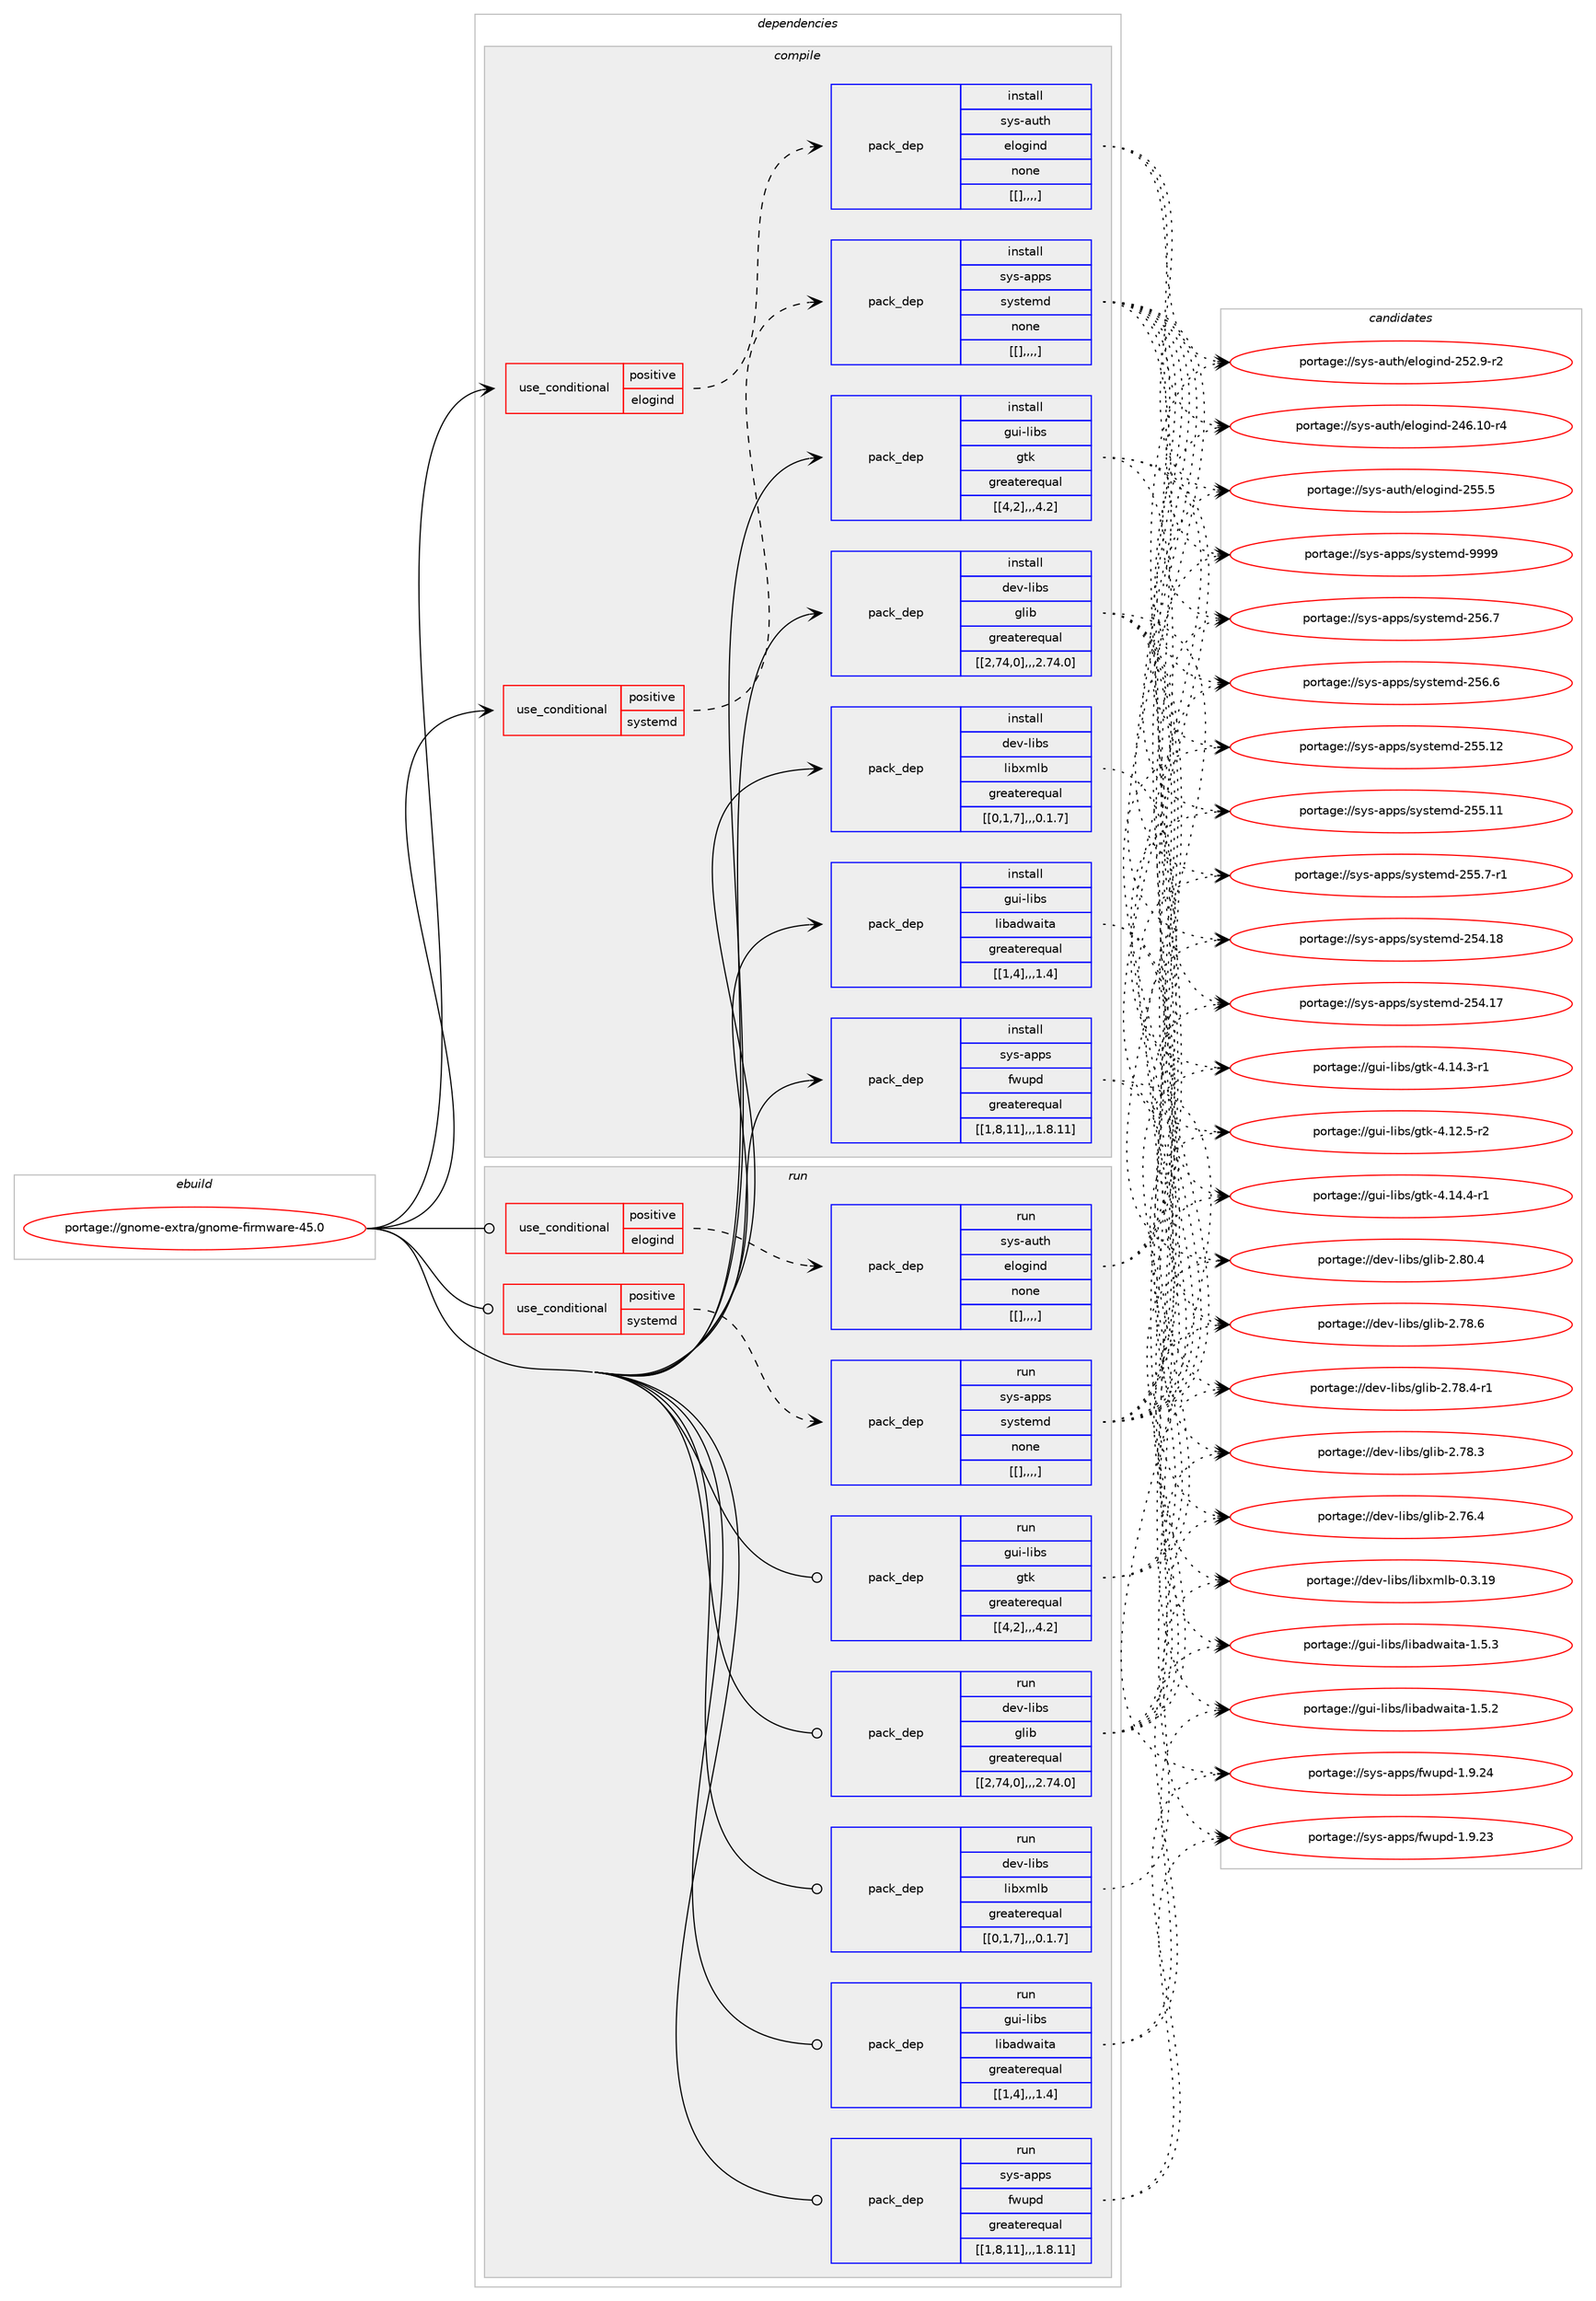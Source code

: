 digraph prolog {

# *************
# Graph options
# *************

newrank=true;
concentrate=true;
compound=true;
graph [rankdir=LR,fontname=Helvetica,fontsize=10,ranksep=1.5];#, ranksep=2.5, nodesep=0.2];
edge  [arrowhead=vee];
node  [fontname=Helvetica,fontsize=10];

# **********
# The ebuild
# **********

subgraph cluster_leftcol {
color=gray;
label=<<i>ebuild</i>>;
id [label="portage://gnome-extra/gnome-firmware-45.0", color=red, width=4, href="../gnome-extra/gnome-firmware-45.0.svg"];
}

# ****************
# The dependencies
# ****************

subgraph cluster_midcol {
color=gray;
label=<<i>dependencies</i>>;
subgraph cluster_compile {
fillcolor="#eeeeee";
style=filled;
label=<<i>compile</i>>;
subgraph cond70319 {
dependency251043 [label=<<TABLE BORDER="0" CELLBORDER="1" CELLSPACING="0" CELLPADDING="4"><TR><TD ROWSPAN="3" CELLPADDING="10">use_conditional</TD></TR><TR><TD>positive</TD></TR><TR><TD>elogind</TD></TR></TABLE>>, shape=none, color=red];
subgraph pack179112 {
dependency251048 [label=<<TABLE BORDER="0" CELLBORDER="1" CELLSPACING="0" CELLPADDING="4" WIDTH="220"><TR><TD ROWSPAN="6" CELLPADDING="30">pack_dep</TD></TR><TR><TD WIDTH="110">install</TD></TR><TR><TD>sys-auth</TD></TR><TR><TD>elogind</TD></TR><TR><TD>none</TD></TR><TR><TD>[[],,,,]</TD></TR></TABLE>>, shape=none, color=blue];
}
dependency251043:e -> dependency251048:w [weight=20,style="dashed",arrowhead="vee"];
}
id:e -> dependency251043:w [weight=20,style="solid",arrowhead="vee"];
subgraph cond70323 {
dependency251072 [label=<<TABLE BORDER="0" CELLBORDER="1" CELLSPACING="0" CELLPADDING="4"><TR><TD ROWSPAN="3" CELLPADDING="10">use_conditional</TD></TR><TR><TD>positive</TD></TR><TR><TD>systemd</TD></TR></TABLE>>, shape=none, color=red];
subgraph pack179126 {
dependency251074 [label=<<TABLE BORDER="0" CELLBORDER="1" CELLSPACING="0" CELLPADDING="4" WIDTH="220"><TR><TD ROWSPAN="6" CELLPADDING="30">pack_dep</TD></TR><TR><TD WIDTH="110">install</TD></TR><TR><TD>sys-apps</TD></TR><TR><TD>systemd</TD></TR><TR><TD>none</TD></TR><TR><TD>[[],,,,]</TD></TR></TABLE>>, shape=none, color=blue];
}
dependency251072:e -> dependency251074:w [weight=20,style="dashed",arrowhead="vee"];
}
id:e -> dependency251072:w [weight=20,style="solid",arrowhead="vee"];
subgraph pack179130 {
dependency251079 [label=<<TABLE BORDER="0" CELLBORDER="1" CELLSPACING="0" CELLPADDING="4" WIDTH="220"><TR><TD ROWSPAN="6" CELLPADDING="30">pack_dep</TD></TR><TR><TD WIDTH="110">install</TD></TR><TR><TD>dev-libs</TD></TR><TR><TD>glib</TD></TR><TR><TD>greaterequal</TD></TR><TR><TD>[[2,74,0],,,2.74.0]</TD></TR></TABLE>>, shape=none, color=blue];
}
id:e -> dependency251079:w [weight=20,style="solid",arrowhead="vee"];
subgraph pack179160 {
dependency251123 [label=<<TABLE BORDER="0" CELLBORDER="1" CELLSPACING="0" CELLPADDING="4" WIDTH="220"><TR><TD ROWSPAN="6" CELLPADDING="30">pack_dep</TD></TR><TR><TD WIDTH="110">install</TD></TR><TR><TD>dev-libs</TD></TR><TR><TD>libxmlb</TD></TR><TR><TD>greaterequal</TD></TR><TR><TD>[[0,1,7],,,0.1.7]</TD></TR></TABLE>>, shape=none, color=blue];
}
id:e -> dependency251123:w [weight=20,style="solid",arrowhead="vee"];
subgraph pack179174 {
dependency251192 [label=<<TABLE BORDER="0" CELLBORDER="1" CELLSPACING="0" CELLPADDING="4" WIDTH="220"><TR><TD ROWSPAN="6" CELLPADDING="30">pack_dep</TD></TR><TR><TD WIDTH="110">install</TD></TR><TR><TD>gui-libs</TD></TR><TR><TD>gtk</TD></TR><TR><TD>greaterequal</TD></TR><TR><TD>[[4,2],,,4.2]</TD></TR></TABLE>>, shape=none, color=blue];
}
id:e -> dependency251192:w [weight=20,style="solid",arrowhead="vee"];
subgraph pack179222 {
dependency251194 [label=<<TABLE BORDER="0" CELLBORDER="1" CELLSPACING="0" CELLPADDING="4" WIDTH="220"><TR><TD ROWSPAN="6" CELLPADDING="30">pack_dep</TD></TR><TR><TD WIDTH="110">install</TD></TR><TR><TD>gui-libs</TD></TR><TR><TD>libadwaita</TD></TR><TR><TD>greaterequal</TD></TR><TR><TD>[[1,4],,,1.4]</TD></TR></TABLE>>, shape=none, color=blue];
}
id:e -> dependency251194:w [weight=20,style="solid",arrowhead="vee"];
subgraph pack179232 {
dependency251262 [label=<<TABLE BORDER="0" CELLBORDER="1" CELLSPACING="0" CELLPADDING="4" WIDTH="220"><TR><TD ROWSPAN="6" CELLPADDING="30">pack_dep</TD></TR><TR><TD WIDTH="110">install</TD></TR><TR><TD>sys-apps</TD></TR><TR><TD>fwupd</TD></TR><TR><TD>greaterequal</TD></TR><TR><TD>[[1,8,11],,,1.8.11]</TD></TR></TABLE>>, shape=none, color=blue];
}
id:e -> dependency251262:w [weight=20,style="solid",arrowhead="vee"];
}
subgraph cluster_compileandrun {
fillcolor="#eeeeee";
style=filled;
label=<<i>compile and run</i>>;
}
subgraph cluster_run {
fillcolor="#eeeeee";
style=filled;
label=<<i>run</i>>;
subgraph cond70384 {
dependency251313 [label=<<TABLE BORDER="0" CELLBORDER="1" CELLSPACING="0" CELLPADDING="4"><TR><TD ROWSPAN="3" CELLPADDING="10">use_conditional</TD></TR><TR><TD>positive</TD></TR><TR><TD>elogind</TD></TR></TABLE>>, shape=none, color=red];
subgraph pack179313 {
dependency251315 [label=<<TABLE BORDER="0" CELLBORDER="1" CELLSPACING="0" CELLPADDING="4" WIDTH="220"><TR><TD ROWSPAN="6" CELLPADDING="30">pack_dep</TD></TR><TR><TD WIDTH="110">run</TD></TR><TR><TD>sys-auth</TD></TR><TR><TD>elogind</TD></TR><TR><TD>none</TD></TR><TR><TD>[[],,,,]</TD></TR></TABLE>>, shape=none, color=blue];
}
dependency251313:e -> dependency251315:w [weight=20,style="dashed",arrowhead="vee"];
}
id:e -> dependency251313:w [weight=20,style="solid",arrowhead="odot"];
subgraph cond70392 {
dependency251356 [label=<<TABLE BORDER="0" CELLBORDER="1" CELLSPACING="0" CELLPADDING="4"><TR><TD ROWSPAN="3" CELLPADDING="10">use_conditional</TD></TR><TR><TD>positive</TD></TR><TR><TD>systemd</TD></TR></TABLE>>, shape=none, color=red];
subgraph pack179385 {
dependency251397 [label=<<TABLE BORDER="0" CELLBORDER="1" CELLSPACING="0" CELLPADDING="4" WIDTH="220"><TR><TD ROWSPAN="6" CELLPADDING="30">pack_dep</TD></TR><TR><TD WIDTH="110">run</TD></TR><TR><TD>sys-apps</TD></TR><TR><TD>systemd</TD></TR><TR><TD>none</TD></TR><TR><TD>[[],,,,]</TD></TR></TABLE>>, shape=none, color=blue];
}
dependency251356:e -> dependency251397:w [weight=20,style="dashed",arrowhead="vee"];
}
id:e -> dependency251356:w [weight=20,style="solid",arrowhead="odot"];
subgraph pack179398 {
dependency251477 [label=<<TABLE BORDER="0" CELLBORDER="1" CELLSPACING="0" CELLPADDING="4" WIDTH="220"><TR><TD ROWSPAN="6" CELLPADDING="30">pack_dep</TD></TR><TR><TD WIDTH="110">run</TD></TR><TR><TD>dev-libs</TD></TR><TR><TD>glib</TD></TR><TR><TD>greaterequal</TD></TR><TR><TD>[[2,74,0],,,2.74.0]</TD></TR></TABLE>>, shape=none, color=blue];
}
id:e -> dependency251477:w [weight=20,style="solid",arrowhead="odot"];
subgraph pack179451 {
dependency251521 [label=<<TABLE BORDER="0" CELLBORDER="1" CELLSPACING="0" CELLPADDING="4" WIDTH="220"><TR><TD ROWSPAN="6" CELLPADDING="30">pack_dep</TD></TR><TR><TD WIDTH="110">run</TD></TR><TR><TD>dev-libs</TD></TR><TR><TD>libxmlb</TD></TR><TR><TD>greaterequal</TD></TR><TR><TD>[[0,1,7],,,0.1.7]</TD></TR></TABLE>>, shape=none, color=blue];
}
id:e -> dependency251521:w [weight=20,style="solid",arrowhead="odot"];
subgraph pack179485 {
dependency251528 [label=<<TABLE BORDER="0" CELLBORDER="1" CELLSPACING="0" CELLPADDING="4" WIDTH="220"><TR><TD ROWSPAN="6" CELLPADDING="30">pack_dep</TD></TR><TR><TD WIDTH="110">run</TD></TR><TR><TD>gui-libs</TD></TR><TR><TD>gtk</TD></TR><TR><TD>greaterequal</TD></TR><TR><TD>[[4,2],,,4.2]</TD></TR></TABLE>>, shape=none, color=blue];
}
id:e -> dependency251528:w [weight=20,style="solid",arrowhead="odot"];
subgraph pack179487 {
dependency251532 [label=<<TABLE BORDER="0" CELLBORDER="1" CELLSPACING="0" CELLPADDING="4" WIDTH="220"><TR><TD ROWSPAN="6" CELLPADDING="30">pack_dep</TD></TR><TR><TD WIDTH="110">run</TD></TR><TR><TD>gui-libs</TD></TR><TR><TD>libadwaita</TD></TR><TR><TD>greaterequal</TD></TR><TR><TD>[[1,4],,,1.4]</TD></TR></TABLE>>, shape=none, color=blue];
}
id:e -> dependency251532:w [weight=20,style="solid",arrowhead="odot"];
subgraph pack179538 {
dependency251591 [label=<<TABLE BORDER="0" CELLBORDER="1" CELLSPACING="0" CELLPADDING="4" WIDTH="220"><TR><TD ROWSPAN="6" CELLPADDING="30">pack_dep</TD></TR><TR><TD WIDTH="110">run</TD></TR><TR><TD>sys-apps</TD></TR><TR><TD>fwupd</TD></TR><TR><TD>greaterequal</TD></TR><TR><TD>[[1,8,11],,,1.8.11]</TD></TR></TABLE>>, shape=none, color=blue];
}
id:e -> dependency251591:w [weight=20,style="solid",arrowhead="odot"];
}
}

# **************
# The candidates
# **************

subgraph cluster_choices {
rank=same;
color=gray;
label=<<i>candidates</i>>;

subgraph choice178182 {
color=black;
nodesep=1;
choice115121115459711711610447101108111103105110100455053534653 [label="portage://sys-auth/elogind-255.5", color=red, width=4,href="../sys-auth/elogind-255.5.svg"];
choice1151211154597117116104471011081111031051101004550535046574511450 [label="portage://sys-auth/elogind-252.9-r2", color=red, width=4,href="../sys-auth/elogind-252.9-r2.svg"];
choice115121115459711711610447101108111103105110100455052544649484511452 [label="portage://sys-auth/elogind-246.10-r4", color=red, width=4,href="../sys-auth/elogind-246.10-r4.svg"];
dependency251048:e -> choice115121115459711711610447101108111103105110100455053534653:w [style=dotted,weight="100"];
dependency251048:e -> choice1151211154597117116104471011081111031051101004550535046574511450:w [style=dotted,weight="100"];
dependency251048:e -> choice115121115459711711610447101108111103105110100455052544649484511452:w [style=dotted,weight="100"];
}
subgraph choice178185 {
color=black;
nodesep=1;
choice1151211154597112112115471151211151161011091004557575757 [label="portage://sys-apps/systemd-9999", color=red, width=4,href="../sys-apps/systemd-9999.svg"];
choice115121115459711211211547115121115116101109100455053544655 [label="portage://sys-apps/systemd-256.7", color=red, width=4,href="../sys-apps/systemd-256.7.svg"];
choice115121115459711211211547115121115116101109100455053544654 [label="portage://sys-apps/systemd-256.6", color=red, width=4,href="../sys-apps/systemd-256.6.svg"];
choice11512111545971121121154711512111511610110910045505353464950 [label="portage://sys-apps/systemd-255.12", color=red, width=4,href="../sys-apps/systemd-255.12.svg"];
choice11512111545971121121154711512111511610110910045505353464949 [label="portage://sys-apps/systemd-255.11", color=red, width=4,href="../sys-apps/systemd-255.11.svg"];
choice1151211154597112112115471151211151161011091004550535346554511449 [label="portage://sys-apps/systemd-255.7-r1", color=red, width=4,href="../sys-apps/systemd-255.7-r1.svg"];
choice11512111545971121121154711512111511610110910045505352464956 [label="portage://sys-apps/systemd-254.18", color=red, width=4,href="../sys-apps/systemd-254.18.svg"];
choice11512111545971121121154711512111511610110910045505352464955 [label="portage://sys-apps/systemd-254.17", color=red, width=4,href="../sys-apps/systemd-254.17.svg"];
dependency251074:e -> choice1151211154597112112115471151211151161011091004557575757:w [style=dotted,weight="100"];
dependency251074:e -> choice115121115459711211211547115121115116101109100455053544655:w [style=dotted,weight="100"];
dependency251074:e -> choice115121115459711211211547115121115116101109100455053544654:w [style=dotted,weight="100"];
dependency251074:e -> choice11512111545971121121154711512111511610110910045505353464950:w [style=dotted,weight="100"];
dependency251074:e -> choice11512111545971121121154711512111511610110910045505353464949:w [style=dotted,weight="100"];
dependency251074:e -> choice1151211154597112112115471151211151161011091004550535346554511449:w [style=dotted,weight="100"];
dependency251074:e -> choice11512111545971121121154711512111511610110910045505352464956:w [style=dotted,weight="100"];
dependency251074:e -> choice11512111545971121121154711512111511610110910045505352464955:w [style=dotted,weight="100"];
}
subgraph choice178189 {
color=black;
nodesep=1;
choice1001011184510810598115471031081059845504656484652 [label="portage://dev-libs/glib-2.80.4", color=red, width=4,href="../dev-libs/glib-2.80.4.svg"];
choice1001011184510810598115471031081059845504655564654 [label="portage://dev-libs/glib-2.78.6", color=red, width=4,href="../dev-libs/glib-2.78.6.svg"];
choice10010111845108105981154710310810598455046555646524511449 [label="portage://dev-libs/glib-2.78.4-r1", color=red, width=4,href="../dev-libs/glib-2.78.4-r1.svg"];
choice1001011184510810598115471031081059845504655564651 [label="portage://dev-libs/glib-2.78.3", color=red, width=4,href="../dev-libs/glib-2.78.3.svg"];
choice1001011184510810598115471031081059845504655544652 [label="portage://dev-libs/glib-2.76.4", color=red, width=4,href="../dev-libs/glib-2.76.4.svg"];
dependency251079:e -> choice1001011184510810598115471031081059845504656484652:w [style=dotted,weight="100"];
dependency251079:e -> choice1001011184510810598115471031081059845504655564654:w [style=dotted,weight="100"];
dependency251079:e -> choice10010111845108105981154710310810598455046555646524511449:w [style=dotted,weight="100"];
dependency251079:e -> choice1001011184510810598115471031081059845504655564651:w [style=dotted,weight="100"];
dependency251079:e -> choice1001011184510810598115471031081059845504655544652:w [style=dotted,weight="100"];
}
subgraph choice178196 {
color=black;
nodesep=1;
choice100101118451081059811547108105981201091089845484651464957 [label="portage://dev-libs/libxmlb-0.3.19", color=red, width=4,href="../dev-libs/libxmlb-0.3.19.svg"];
dependency251123:e -> choice100101118451081059811547108105981201091089845484651464957:w [style=dotted,weight="100"];
}
subgraph choice178238 {
color=black;
nodesep=1;
choice103117105451081059811547103116107455246495246524511449 [label="portage://gui-libs/gtk-4.14.4-r1", color=red, width=4,href="../gui-libs/gtk-4.14.4-r1.svg"];
choice103117105451081059811547103116107455246495246514511449 [label="portage://gui-libs/gtk-4.14.3-r1", color=red, width=4,href="../gui-libs/gtk-4.14.3-r1.svg"];
choice103117105451081059811547103116107455246495046534511450 [label="portage://gui-libs/gtk-4.12.5-r2", color=red, width=4,href="../gui-libs/gtk-4.12.5-r2.svg"];
dependency251192:e -> choice103117105451081059811547103116107455246495246524511449:w [style=dotted,weight="100"];
dependency251192:e -> choice103117105451081059811547103116107455246495246514511449:w [style=dotted,weight="100"];
dependency251192:e -> choice103117105451081059811547103116107455246495046534511450:w [style=dotted,weight="100"];
}
subgraph choice178275 {
color=black;
nodesep=1;
choice10311710545108105981154710810598971001199710511697454946534651 [label="portage://gui-libs/libadwaita-1.5.3", color=red, width=4,href="../gui-libs/libadwaita-1.5.3.svg"];
choice10311710545108105981154710810598971001199710511697454946534650 [label="portage://gui-libs/libadwaita-1.5.2", color=red, width=4,href="../gui-libs/libadwaita-1.5.2.svg"];
dependency251194:e -> choice10311710545108105981154710810598971001199710511697454946534651:w [style=dotted,weight="100"];
dependency251194:e -> choice10311710545108105981154710810598971001199710511697454946534650:w [style=dotted,weight="100"];
}
subgraph choice178361 {
color=black;
nodesep=1;
choice11512111545971121121154710211911711210045494657465052 [label="portage://sys-apps/fwupd-1.9.24", color=red, width=4,href="../sys-apps/fwupd-1.9.24.svg"];
choice11512111545971121121154710211911711210045494657465051 [label="portage://sys-apps/fwupd-1.9.23", color=red, width=4,href="../sys-apps/fwupd-1.9.23.svg"];
dependency251262:e -> choice11512111545971121121154710211911711210045494657465052:w [style=dotted,weight="100"];
dependency251262:e -> choice11512111545971121121154710211911711210045494657465051:w [style=dotted,weight="100"];
}
subgraph choice178408 {
color=black;
nodesep=1;
choice115121115459711711610447101108111103105110100455053534653 [label="portage://sys-auth/elogind-255.5", color=red, width=4,href="../sys-auth/elogind-255.5.svg"];
choice1151211154597117116104471011081111031051101004550535046574511450 [label="portage://sys-auth/elogind-252.9-r2", color=red, width=4,href="../sys-auth/elogind-252.9-r2.svg"];
choice115121115459711711610447101108111103105110100455052544649484511452 [label="portage://sys-auth/elogind-246.10-r4", color=red, width=4,href="../sys-auth/elogind-246.10-r4.svg"];
dependency251315:e -> choice115121115459711711610447101108111103105110100455053534653:w [style=dotted,weight="100"];
dependency251315:e -> choice1151211154597117116104471011081111031051101004550535046574511450:w [style=dotted,weight="100"];
dependency251315:e -> choice115121115459711711610447101108111103105110100455052544649484511452:w [style=dotted,weight="100"];
}
subgraph choice178427 {
color=black;
nodesep=1;
choice1151211154597112112115471151211151161011091004557575757 [label="portage://sys-apps/systemd-9999", color=red, width=4,href="../sys-apps/systemd-9999.svg"];
choice115121115459711211211547115121115116101109100455053544655 [label="portage://sys-apps/systemd-256.7", color=red, width=4,href="../sys-apps/systemd-256.7.svg"];
choice115121115459711211211547115121115116101109100455053544654 [label="portage://sys-apps/systemd-256.6", color=red, width=4,href="../sys-apps/systemd-256.6.svg"];
choice11512111545971121121154711512111511610110910045505353464950 [label="portage://sys-apps/systemd-255.12", color=red, width=4,href="../sys-apps/systemd-255.12.svg"];
choice11512111545971121121154711512111511610110910045505353464949 [label="portage://sys-apps/systemd-255.11", color=red, width=4,href="../sys-apps/systemd-255.11.svg"];
choice1151211154597112112115471151211151161011091004550535346554511449 [label="portage://sys-apps/systemd-255.7-r1", color=red, width=4,href="../sys-apps/systemd-255.7-r1.svg"];
choice11512111545971121121154711512111511610110910045505352464956 [label="portage://sys-apps/systemd-254.18", color=red, width=4,href="../sys-apps/systemd-254.18.svg"];
choice11512111545971121121154711512111511610110910045505352464955 [label="portage://sys-apps/systemd-254.17", color=red, width=4,href="../sys-apps/systemd-254.17.svg"];
dependency251397:e -> choice1151211154597112112115471151211151161011091004557575757:w [style=dotted,weight="100"];
dependency251397:e -> choice115121115459711211211547115121115116101109100455053544655:w [style=dotted,weight="100"];
dependency251397:e -> choice115121115459711211211547115121115116101109100455053544654:w [style=dotted,weight="100"];
dependency251397:e -> choice11512111545971121121154711512111511610110910045505353464950:w [style=dotted,weight="100"];
dependency251397:e -> choice11512111545971121121154711512111511610110910045505353464949:w [style=dotted,weight="100"];
dependency251397:e -> choice1151211154597112112115471151211151161011091004550535346554511449:w [style=dotted,weight="100"];
dependency251397:e -> choice11512111545971121121154711512111511610110910045505352464956:w [style=dotted,weight="100"];
dependency251397:e -> choice11512111545971121121154711512111511610110910045505352464955:w [style=dotted,weight="100"];
}
subgraph choice178462 {
color=black;
nodesep=1;
choice1001011184510810598115471031081059845504656484652 [label="portage://dev-libs/glib-2.80.4", color=red, width=4,href="../dev-libs/glib-2.80.4.svg"];
choice1001011184510810598115471031081059845504655564654 [label="portage://dev-libs/glib-2.78.6", color=red, width=4,href="../dev-libs/glib-2.78.6.svg"];
choice10010111845108105981154710310810598455046555646524511449 [label="portage://dev-libs/glib-2.78.4-r1", color=red, width=4,href="../dev-libs/glib-2.78.4-r1.svg"];
choice1001011184510810598115471031081059845504655564651 [label="portage://dev-libs/glib-2.78.3", color=red, width=4,href="../dev-libs/glib-2.78.3.svg"];
choice1001011184510810598115471031081059845504655544652 [label="portage://dev-libs/glib-2.76.4", color=red, width=4,href="../dev-libs/glib-2.76.4.svg"];
dependency251477:e -> choice1001011184510810598115471031081059845504656484652:w [style=dotted,weight="100"];
dependency251477:e -> choice1001011184510810598115471031081059845504655564654:w [style=dotted,weight="100"];
dependency251477:e -> choice10010111845108105981154710310810598455046555646524511449:w [style=dotted,weight="100"];
dependency251477:e -> choice1001011184510810598115471031081059845504655564651:w [style=dotted,weight="100"];
dependency251477:e -> choice1001011184510810598115471031081059845504655544652:w [style=dotted,weight="100"];
}
subgraph choice178471 {
color=black;
nodesep=1;
choice100101118451081059811547108105981201091089845484651464957 [label="portage://dev-libs/libxmlb-0.3.19", color=red, width=4,href="../dev-libs/libxmlb-0.3.19.svg"];
dependency251521:e -> choice100101118451081059811547108105981201091089845484651464957:w [style=dotted,weight="100"];
}
subgraph choice178474 {
color=black;
nodesep=1;
choice103117105451081059811547103116107455246495246524511449 [label="portage://gui-libs/gtk-4.14.4-r1", color=red, width=4,href="../gui-libs/gtk-4.14.4-r1.svg"];
choice103117105451081059811547103116107455246495246514511449 [label="portage://gui-libs/gtk-4.14.3-r1", color=red, width=4,href="../gui-libs/gtk-4.14.3-r1.svg"];
choice103117105451081059811547103116107455246495046534511450 [label="portage://gui-libs/gtk-4.12.5-r2", color=red, width=4,href="../gui-libs/gtk-4.12.5-r2.svg"];
dependency251528:e -> choice103117105451081059811547103116107455246495246524511449:w [style=dotted,weight="100"];
dependency251528:e -> choice103117105451081059811547103116107455246495246514511449:w [style=dotted,weight="100"];
dependency251528:e -> choice103117105451081059811547103116107455246495046534511450:w [style=dotted,weight="100"];
}
subgraph choice178479 {
color=black;
nodesep=1;
choice10311710545108105981154710810598971001199710511697454946534651 [label="portage://gui-libs/libadwaita-1.5.3", color=red, width=4,href="../gui-libs/libadwaita-1.5.3.svg"];
choice10311710545108105981154710810598971001199710511697454946534650 [label="portage://gui-libs/libadwaita-1.5.2", color=red, width=4,href="../gui-libs/libadwaita-1.5.2.svg"];
dependency251532:e -> choice10311710545108105981154710810598971001199710511697454946534651:w [style=dotted,weight="100"];
dependency251532:e -> choice10311710545108105981154710810598971001199710511697454946534650:w [style=dotted,weight="100"];
}
subgraph choice178482 {
color=black;
nodesep=1;
choice11512111545971121121154710211911711210045494657465052 [label="portage://sys-apps/fwupd-1.9.24", color=red, width=4,href="../sys-apps/fwupd-1.9.24.svg"];
choice11512111545971121121154710211911711210045494657465051 [label="portage://sys-apps/fwupd-1.9.23", color=red, width=4,href="../sys-apps/fwupd-1.9.23.svg"];
dependency251591:e -> choice11512111545971121121154710211911711210045494657465052:w [style=dotted,weight="100"];
dependency251591:e -> choice11512111545971121121154710211911711210045494657465051:w [style=dotted,weight="100"];
}
}

}

